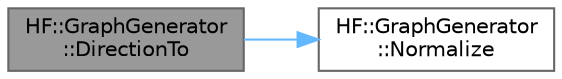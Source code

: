 digraph "HF::GraphGenerator::DirectionTo"
{
 // LATEX_PDF_SIZE
  bgcolor="transparent";
  edge [fontname=Helvetica,fontsize=10,labelfontname=Helvetica,labelfontsize=10];
  node [fontname=Helvetica,fontsize=10,shape=box,height=0.2,width=0.4];
  rankdir="LR";
  Node1 [label="HF::GraphGenerator\l::DirectionTo",height=0.2,width=0.4,color="gray40", fillcolor="grey60", style="filled", fontcolor="black",tooltip="Calculate the normalized direction from one node to another."];
  Node1 -> Node2 [color="steelblue1",style="solid"];
  Node2 [label="HF::GraphGenerator\l::Normalize",height=0.2,width=0.4,color="grey40", fillcolor="white", style="filled",URL="$a00463.html#ad2e09e0825a1db4fc511907179eddf00",tooltip="Normalize a vector."];
}
